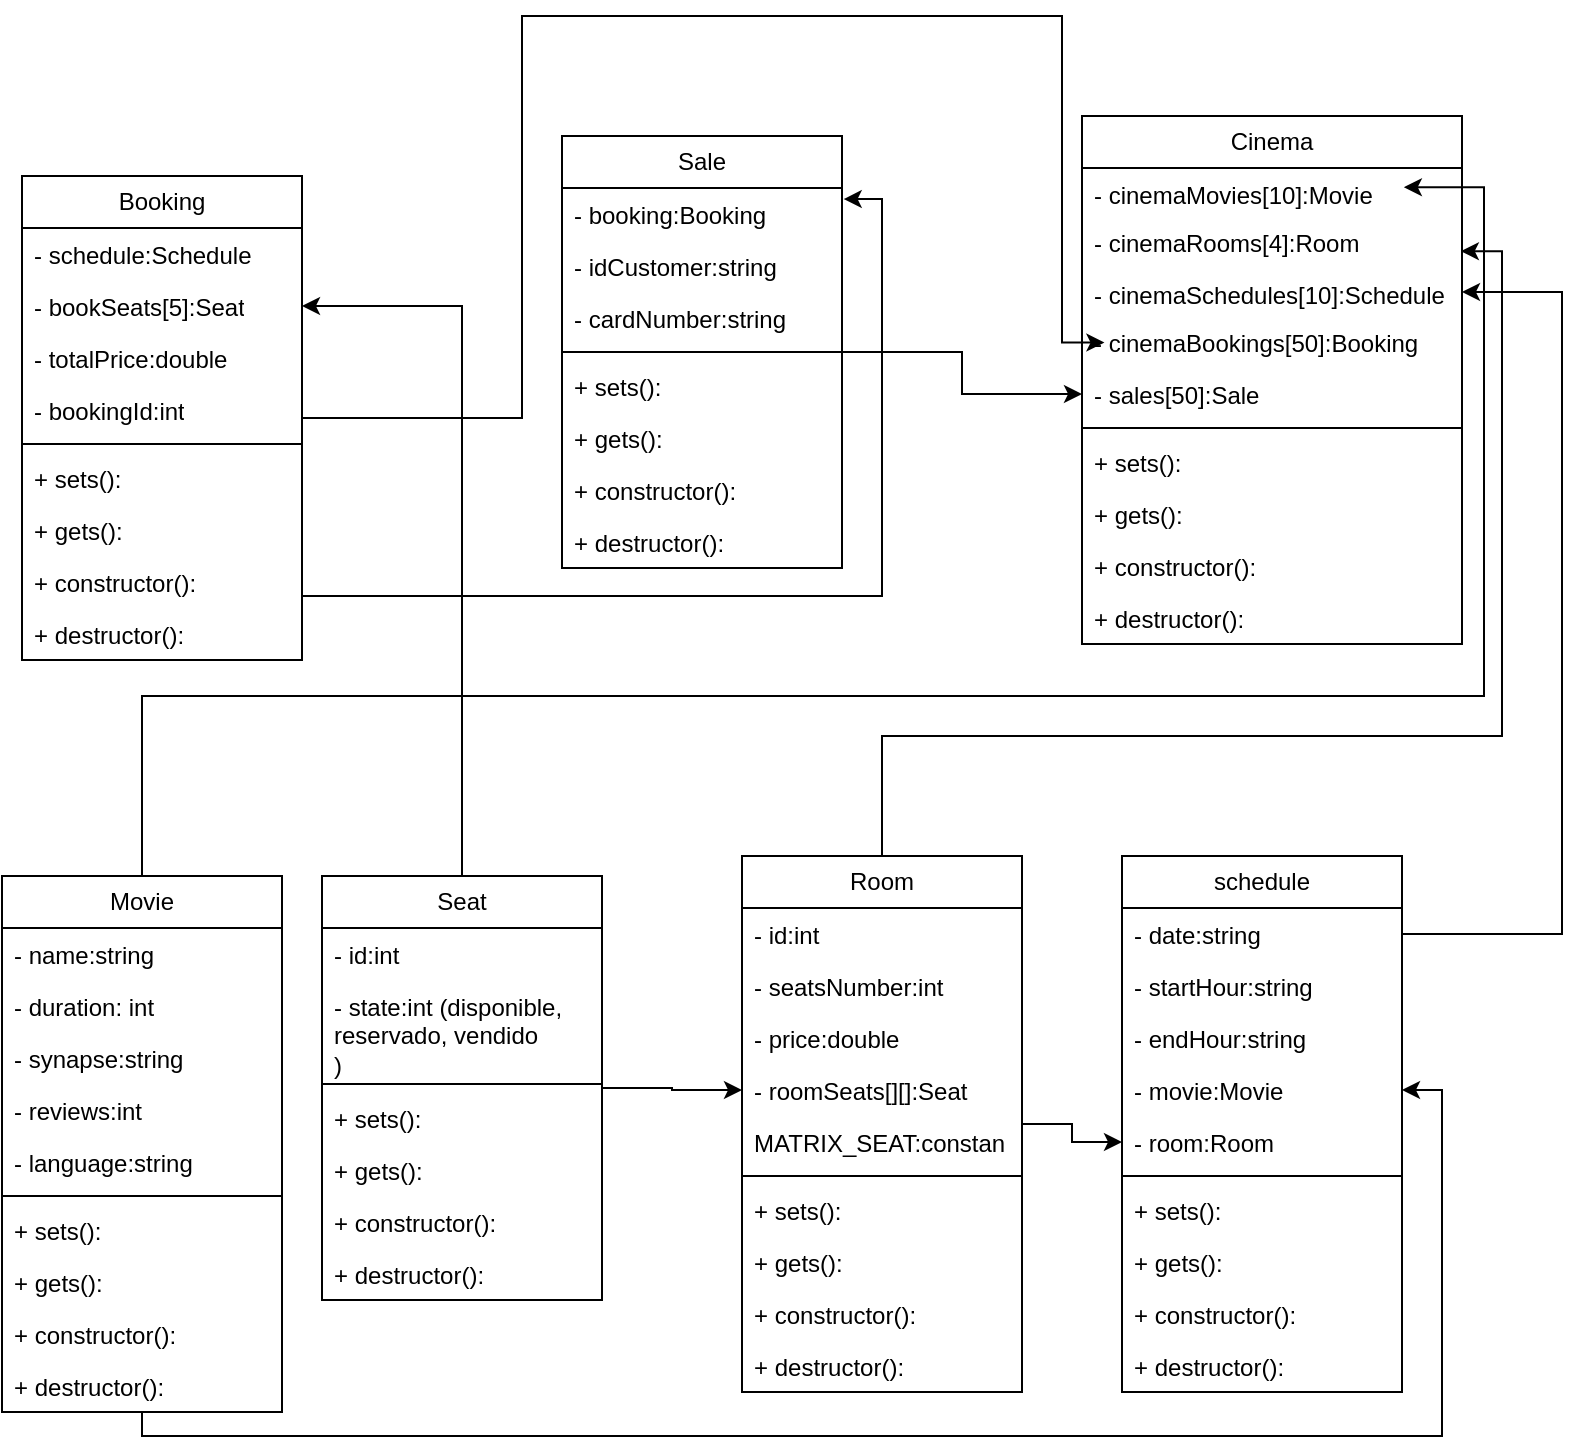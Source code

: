 <mxfile version="24.7.7">
  <diagram name="Page-1" id="FKZPfsuPANJ3V0UUk2Ly">
    <mxGraphModel dx="1050" dy="1669" grid="1" gridSize="10" guides="1" tooltips="1" connect="1" arrows="1" fold="1" page="1" pageScale="1" pageWidth="850" pageHeight="1100" math="0" shadow="0">
      <root>
        <mxCell id="0" />
        <mxCell id="1" parent="0" />
        <mxCell id="31zZyvUoSJugWrLI4tre-92" style="edgeStyle=orthogonalEdgeStyle;rounded=0;orthogonalLoop=1;jettySize=auto;html=1;entryX=0.847;entryY=0.399;entryDx=0;entryDy=0;exitX=0.5;exitY=0;exitDx=0;exitDy=0;entryPerimeter=0;" edge="1" parent="1" source="31zZyvUoSJugWrLI4tre-1" target="31zZyvUoSJugWrLI4tre-81">
          <mxGeometry relative="1" as="geometry">
            <mxPoint x="100" y="-38" as="sourcePoint" />
            <mxPoint x="760" y="-380.0" as="targetPoint" />
            <Array as="points">
              <mxPoint x="90" y="-70" />
              <mxPoint x="761" y="-70" />
              <mxPoint x="761" y="-324" />
            </Array>
          </mxGeometry>
        </mxCell>
        <mxCell id="31zZyvUoSJugWrLI4tre-1" value="Movie" style="swimlane;fontStyle=0;childLayout=stackLayout;horizontal=1;startSize=26;fillColor=none;horizontalStack=0;resizeParent=1;resizeParentMax=0;resizeLast=0;collapsible=1;marginBottom=0;whiteSpace=wrap;html=1;" vertex="1" parent="1">
          <mxGeometry x="20" y="20" width="140" height="268" as="geometry">
            <mxRectangle x="20" y="20" width="70" height="30" as="alternateBounds" />
          </mxGeometry>
        </mxCell>
        <mxCell id="31zZyvUoSJugWrLI4tre-26" value="- name:string" style="text;strokeColor=none;fillColor=none;align=left;verticalAlign=top;spacingLeft=4;spacingRight=4;overflow=hidden;rotatable=0;points=[[0,0.5],[1,0.5]];portConstraint=eastwest;whiteSpace=wrap;html=1;" vertex="1" parent="31zZyvUoSJugWrLI4tre-1">
          <mxGeometry y="26" width="140" height="26" as="geometry" />
        </mxCell>
        <mxCell id="31zZyvUoSJugWrLI4tre-7" value="- duration: int&lt;div&gt;&lt;br&gt;&lt;/div&gt;" style="text;strokeColor=none;fillColor=none;align=left;verticalAlign=top;spacingLeft=4;spacingRight=4;overflow=hidden;rotatable=0;points=[[0,0.5],[1,0.5]];portConstraint=eastwest;whiteSpace=wrap;html=1;" vertex="1" parent="31zZyvUoSJugWrLI4tre-1">
          <mxGeometry y="52" width="140" height="26" as="geometry" />
        </mxCell>
        <mxCell id="31zZyvUoSJugWrLI4tre-9" value="- synapse:string" style="text;strokeColor=none;fillColor=none;align=left;verticalAlign=top;spacingLeft=4;spacingRight=4;overflow=hidden;rotatable=0;points=[[0,0.5],[1,0.5]];portConstraint=eastwest;whiteSpace=wrap;html=1;" vertex="1" parent="31zZyvUoSJugWrLI4tre-1">
          <mxGeometry y="78" width="140" height="26" as="geometry" />
        </mxCell>
        <mxCell id="31zZyvUoSJugWrLI4tre-10" value="- reviews:int" style="text;strokeColor=none;fillColor=none;align=left;verticalAlign=top;spacingLeft=4;spacingRight=4;overflow=hidden;rotatable=0;points=[[0,0.5],[1,0.5]];portConstraint=eastwest;whiteSpace=wrap;html=1;" vertex="1" parent="31zZyvUoSJugWrLI4tre-1">
          <mxGeometry y="104" width="140" height="26" as="geometry" />
        </mxCell>
        <mxCell id="31zZyvUoSJugWrLI4tre-8" value="- language:string" style="text;strokeColor=none;fillColor=none;align=left;verticalAlign=top;spacingLeft=4;spacingRight=4;overflow=hidden;rotatable=0;points=[[0,0.5],[1,0.5]];portConstraint=eastwest;whiteSpace=wrap;html=1;" vertex="1" parent="31zZyvUoSJugWrLI4tre-1">
          <mxGeometry y="130" width="140" height="26" as="geometry" />
        </mxCell>
        <mxCell id="31zZyvUoSJugWrLI4tre-6" value="" style="line;strokeWidth=1;fillColor=none;align=left;verticalAlign=middle;spacingTop=-1;spacingLeft=3;spacingRight=3;rotatable=0;labelPosition=right;points=[];portConstraint=eastwest;strokeColor=inherit;" vertex="1" parent="31zZyvUoSJugWrLI4tre-1">
          <mxGeometry y="156" width="140" height="8" as="geometry" />
        </mxCell>
        <mxCell id="31zZyvUoSJugWrLI4tre-3" value="+ sets():" style="text;strokeColor=none;fillColor=none;align=left;verticalAlign=top;spacingLeft=4;spacingRight=4;overflow=hidden;rotatable=0;points=[[0,0.5],[1,0.5]];portConstraint=eastwest;whiteSpace=wrap;html=1;" vertex="1" parent="31zZyvUoSJugWrLI4tre-1">
          <mxGeometry y="164" width="140" height="26" as="geometry" />
        </mxCell>
        <mxCell id="31zZyvUoSJugWrLI4tre-12" value="+ gets():" style="text;strokeColor=none;fillColor=none;align=left;verticalAlign=top;spacingLeft=4;spacingRight=4;overflow=hidden;rotatable=0;points=[[0,0.5],[1,0.5]];portConstraint=eastwest;whiteSpace=wrap;html=1;" vertex="1" parent="31zZyvUoSJugWrLI4tre-1">
          <mxGeometry y="190" width="140" height="26" as="geometry" />
        </mxCell>
        <mxCell id="31zZyvUoSJugWrLI4tre-11" value="+ constructor():" style="text;strokeColor=none;fillColor=none;align=left;verticalAlign=top;spacingLeft=4;spacingRight=4;overflow=hidden;rotatable=0;points=[[0,0.5],[1,0.5]];portConstraint=eastwest;whiteSpace=wrap;html=1;" vertex="1" parent="31zZyvUoSJugWrLI4tre-1">
          <mxGeometry y="216" width="140" height="26" as="geometry" />
        </mxCell>
        <mxCell id="31zZyvUoSJugWrLI4tre-4" value="+ destructor():" style="text;strokeColor=none;fillColor=none;align=left;verticalAlign=top;spacingLeft=4;spacingRight=4;overflow=hidden;rotatable=0;points=[[0,0.5],[1,0.5]];portConstraint=eastwest;whiteSpace=wrap;html=1;" vertex="1" parent="31zZyvUoSJugWrLI4tre-1">
          <mxGeometry y="242" width="140" height="26" as="geometry" />
        </mxCell>
        <mxCell id="31zZyvUoSJugWrLI4tre-42" style="edgeStyle=orthogonalEdgeStyle;rounded=0;orthogonalLoop=1;jettySize=auto;html=1;" edge="1" parent="1" source="31zZyvUoSJugWrLI4tre-15" target="31zZyvUoSJugWrLI4tre-32">
          <mxGeometry relative="1" as="geometry" />
        </mxCell>
        <mxCell id="31zZyvUoSJugWrLI4tre-67" style="edgeStyle=orthogonalEdgeStyle;rounded=0;orthogonalLoop=1;jettySize=auto;html=1;" edge="1" parent="1" source="31zZyvUoSJugWrLI4tre-15" target="31zZyvUoSJugWrLI4tre-58">
          <mxGeometry relative="1" as="geometry" />
        </mxCell>
        <mxCell id="31zZyvUoSJugWrLI4tre-15" value="Seat" style="swimlane;fontStyle=0;childLayout=stackLayout;horizontal=1;startSize=26;fillColor=none;horizontalStack=0;resizeParent=1;resizeParentMax=0;resizeLast=0;collapsible=1;marginBottom=0;whiteSpace=wrap;html=1;" vertex="1" parent="1">
          <mxGeometry x="180" y="20" width="140" height="212" as="geometry" />
        </mxCell>
        <mxCell id="31zZyvUoSJugWrLI4tre-2" value="- id:int" style="text;strokeColor=none;fillColor=none;align=left;verticalAlign=top;spacingLeft=4;spacingRight=4;overflow=hidden;rotatable=0;points=[[0,0.5],[1,0.5]];portConstraint=eastwest;whiteSpace=wrap;html=1;" vertex="1" parent="31zZyvUoSJugWrLI4tre-15">
          <mxGeometry y="26" width="140" height="26" as="geometry" />
        </mxCell>
        <mxCell id="31zZyvUoSJugWrLI4tre-17" value="- state:int (disponible, reservado, vendido&lt;div&gt;)&lt;div&gt;&lt;br&gt;&lt;/div&gt;&lt;/div&gt;" style="text;strokeColor=none;fillColor=none;align=left;verticalAlign=top;spacingLeft=4;spacingRight=4;overflow=hidden;rotatable=0;points=[[0,0.5],[1,0.5]];portConstraint=eastwest;whiteSpace=wrap;html=1;" vertex="1" parent="31zZyvUoSJugWrLI4tre-15">
          <mxGeometry y="52" width="140" height="48" as="geometry" />
        </mxCell>
        <mxCell id="31zZyvUoSJugWrLI4tre-21" value="" style="line;strokeWidth=1;fillColor=none;align=left;verticalAlign=middle;spacingTop=-1;spacingLeft=3;spacingRight=3;rotatable=0;labelPosition=right;points=[];portConstraint=eastwest;strokeColor=inherit;" vertex="1" parent="31zZyvUoSJugWrLI4tre-15">
          <mxGeometry y="100" width="140" height="8" as="geometry" />
        </mxCell>
        <mxCell id="31zZyvUoSJugWrLI4tre-22" value="+ sets():" style="text;strokeColor=none;fillColor=none;align=left;verticalAlign=top;spacingLeft=4;spacingRight=4;overflow=hidden;rotatable=0;points=[[0,0.5],[1,0.5]];portConstraint=eastwest;whiteSpace=wrap;html=1;" vertex="1" parent="31zZyvUoSJugWrLI4tre-15">
          <mxGeometry y="108" width="140" height="26" as="geometry" />
        </mxCell>
        <mxCell id="31zZyvUoSJugWrLI4tre-23" value="+ gets():" style="text;strokeColor=none;fillColor=none;align=left;verticalAlign=top;spacingLeft=4;spacingRight=4;overflow=hidden;rotatable=0;points=[[0,0.5],[1,0.5]];portConstraint=eastwest;whiteSpace=wrap;html=1;" vertex="1" parent="31zZyvUoSJugWrLI4tre-15">
          <mxGeometry y="134" width="140" height="26" as="geometry" />
        </mxCell>
        <mxCell id="31zZyvUoSJugWrLI4tre-24" value="+ constructor():" style="text;strokeColor=none;fillColor=none;align=left;verticalAlign=top;spacingLeft=4;spacingRight=4;overflow=hidden;rotatable=0;points=[[0,0.5],[1,0.5]];portConstraint=eastwest;whiteSpace=wrap;html=1;" vertex="1" parent="31zZyvUoSJugWrLI4tre-15">
          <mxGeometry y="160" width="140" height="26" as="geometry" />
        </mxCell>
        <mxCell id="31zZyvUoSJugWrLI4tre-25" value="+ destructor():" style="text;strokeColor=none;fillColor=none;align=left;verticalAlign=top;spacingLeft=4;spacingRight=4;overflow=hidden;rotatable=0;points=[[0,0.5],[1,0.5]];portConstraint=eastwest;whiteSpace=wrap;html=1;" vertex="1" parent="31zZyvUoSJugWrLI4tre-15">
          <mxGeometry y="186" width="140" height="26" as="geometry" />
        </mxCell>
        <mxCell id="31zZyvUoSJugWrLI4tre-54" style="edgeStyle=orthogonalEdgeStyle;rounded=0;orthogonalLoop=1;jettySize=auto;html=1;" edge="1" parent="1" source="31zZyvUoSJugWrLI4tre-28" target="31zZyvUoSJugWrLI4tre-48">
          <mxGeometry relative="1" as="geometry" />
        </mxCell>
        <mxCell id="31zZyvUoSJugWrLI4tre-28" value="Room" style="swimlane;fontStyle=0;childLayout=stackLayout;horizontal=1;startSize=26;fillColor=none;horizontalStack=0;resizeParent=1;resizeParentMax=0;resizeLast=0;collapsible=1;marginBottom=0;whiteSpace=wrap;html=1;" vertex="1" parent="1">
          <mxGeometry x="390" y="10" width="140" height="268" as="geometry">
            <mxRectangle x="20" y="20" width="70" height="30" as="alternateBounds" />
          </mxGeometry>
        </mxCell>
        <mxCell id="31zZyvUoSJugWrLI4tre-29" value="- id:int" style="text;strokeColor=none;fillColor=none;align=left;verticalAlign=top;spacingLeft=4;spacingRight=4;overflow=hidden;rotatable=0;points=[[0,0.5],[1,0.5]];portConstraint=eastwest;whiteSpace=wrap;html=1;" vertex="1" parent="31zZyvUoSJugWrLI4tre-28">
          <mxGeometry y="26" width="140" height="26" as="geometry" />
        </mxCell>
        <mxCell id="31zZyvUoSJugWrLI4tre-30" value="- seatsNumber:int&lt;div&gt;&lt;br&gt;&lt;/div&gt;" style="text;strokeColor=none;fillColor=none;align=left;verticalAlign=top;spacingLeft=4;spacingRight=4;overflow=hidden;rotatable=0;points=[[0,0.5],[1,0.5]];portConstraint=eastwest;whiteSpace=wrap;html=1;" vertex="1" parent="31zZyvUoSJugWrLI4tre-28">
          <mxGeometry y="52" width="140" height="26" as="geometry" />
        </mxCell>
        <mxCell id="31zZyvUoSJugWrLI4tre-31" value="- price:double" style="text;strokeColor=none;fillColor=none;align=left;verticalAlign=top;spacingLeft=4;spacingRight=4;overflow=hidden;rotatable=0;points=[[0,0.5],[1,0.5]];portConstraint=eastwest;whiteSpace=wrap;html=1;" vertex="1" parent="31zZyvUoSJugWrLI4tre-28">
          <mxGeometry y="78" width="140" height="26" as="geometry" />
        </mxCell>
        <mxCell id="31zZyvUoSJugWrLI4tre-32" value="- roomSeats[][]:Seat" style="text;strokeColor=none;fillColor=none;align=left;verticalAlign=top;spacingLeft=4;spacingRight=4;overflow=hidden;rotatable=0;points=[[0,0.5],[1,0.5]];portConstraint=eastwest;whiteSpace=wrap;html=1;" vertex="1" parent="31zZyvUoSJugWrLI4tre-28">
          <mxGeometry y="104" width="140" height="26" as="geometry" />
        </mxCell>
        <mxCell id="31zZyvUoSJugWrLI4tre-33" value="MATRIX_SEAT:constan" style="text;strokeColor=none;fillColor=none;align=left;verticalAlign=top;spacingLeft=4;spacingRight=4;overflow=hidden;rotatable=0;points=[[0,0.5],[1,0.5]];portConstraint=eastwest;whiteSpace=wrap;html=1;" vertex="1" parent="31zZyvUoSJugWrLI4tre-28">
          <mxGeometry y="130" width="140" height="26" as="geometry" />
        </mxCell>
        <mxCell id="31zZyvUoSJugWrLI4tre-34" value="" style="line;strokeWidth=1;fillColor=none;align=left;verticalAlign=middle;spacingTop=-1;spacingLeft=3;spacingRight=3;rotatable=0;labelPosition=right;points=[];portConstraint=eastwest;strokeColor=inherit;" vertex="1" parent="31zZyvUoSJugWrLI4tre-28">
          <mxGeometry y="156" width="140" height="8" as="geometry" />
        </mxCell>
        <mxCell id="31zZyvUoSJugWrLI4tre-35" value="+ sets():" style="text;strokeColor=none;fillColor=none;align=left;verticalAlign=top;spacingLeft=4;spacingRight=4;overflow=hidden;rotatable=0;points=[[0,0.5],[1,0.5]];portConstraint=eastwest;whiteSpace=wrap;html=1;" vertex="1" parent="31zZyvUoSJugWrLI4tre-28">
          <mxGeometry y="164" width="140" height="26" as="geometry" />
        </mxCell>
        <mxCell id="31zZyvUoSJugWrLI4tre-36" value="+ gets():" style="text;strokeColor=none;fillColor=none;align=left;verticalAlign=top;spacingLeft=4;spacingRight=4;overflow=hidden;rotatable=0;points=[[0,0.5],[1,0.5]];portConstraint=eastwest;whiteSpace=wrap;html=1;" vertex="1" parent="31zZyvUoSJugWrLI4tre-28">
          <mxGeometry y="190" width="140" height="26" as="geometry" />
        </mxCell>
        <mxCell id="31zZyvUoSJugWrLI4tre-37" value="+ constructor():" style="text;strokeColor=none;fillColor=none;align=left;verticalAlign=top;spacingLeft=4;spacingRight=4;overflow=hidden;rotatable=0;points=[[0,0.5],[1,0.5]];portConstraint=eastwest;whiteSpace=wrap;html=1;" vertex="1" parent="31zZyvUoSJugWrLI4tre-28">
          <mxGeometry y="216" width="140" height="26" as="geometry" />
        </mxCell>
        <mxCell id="31zZyvUoSJugWrLI4tre-38" value="+ destructor():" style="text;strokeColor=none;fillColor=none;align=left;verticalAlign=top;spacingLeft=4;spacingRight=4;overflow=hidden;rotatable=0;points=[[0,0.5],[1,0.5]];portConstraint=eastwest;whiteSpace=wrap;html=1;" vertex="1" parent="31zZyvUoSJugWrLI4tre-28">
          <mxGeometry y="242" width="140" height="26" as="geometry" />
        </mxCell>
        <mxCell id="31zZyvUoSJugWrLI4tre-43" value="schedule" style="swimlane;fontStyle=0;childLayout=stackLayout;horizontal=1;startSize=26;fillColor=none;horizontalStack=0;resizeParent=1;resizeParentMax=0;resizeLast=0;collapsible=1;marginBottom=0;whiteSpace=wrap;html=1;" vertex="1" parent="1">
          <mxGeometry x="580" y="10" width="140" height="268" as="geometry">
            <mxRectangle x="20" y="20" width="70" height="30" as="alternateBounds" />
          </mxGeometry>
        </mxCell>
        <mxCell id="31zZyvUoSJugWrLI4tre-44" value="- date:string" style="text;strokeColor=none;fillColor=none;align=left;verticalAlign=top;spacingLeft=4;spacingRight=4;overflow=hidden;rotatable=0;points=[[0,0.5],[1,0.5]];portConstraint=eastwest;whiteSpace=wrap;html=1;" vertex="1" parent="31zZyvUoSJugWrLI4tre-43">
          <mxGeometry y="26" width="140" height="26" as="geometry" />
        </mxCell>
        <mxCell id="31zZyvUoSJugWrLI4tre-45" value="&lt;div&gt;- startHour:string&lt;/div&gt;" style="text;strokeColor=none;fillColor=none;align=left;verticalAlign=top;spacingLeft=4;spacingRight=4;overflow=hidden;rotatable=0;points=[[0,0.5],[1,0.5]];portConstraint=eastwest;whiteSpace=wrap;html=1;" vertex="1" parent="31zZyvUoSJugWrLI4tre-43">
          <mxGeometry y="52" width="140" height="26" as="geometry" />
        </mxCell>
        <mxCell id="31zZyvUoSJugWrLI4tre-46" value="- endHour:string" style="text;strokeColor=none;fillColor=none;align=left;verticalAlign=top;spacingLeft=4;spacingRight=4;overflow=hidden;rotatable=0;points=[[0,0.5],[1,0.5]];portConstraint=eastwest;whiteSpace=wrap;html=1;" vertex="1" parent="31zZyvUoSJugWrLI4tre-43">
          <mxGeometry y="78" width="140" height="26" as="geometry" />
        </mxCell>
        <mxCell id="31zZyvUoSJugWrLI4tre-47" value="- movie:Movie" style="text;strokeColor=none;fillColor=none;align=left;verticalAlign=top;spacingLeft=4;spacingRight=4;overflow=hidden;rotatable=0;points=[[0,0.5],[1,0.5]];portConstraint=eastwest;whiteSpace=wrap;html=1;" vertex="1" parent="31zZyvUoSJugWrLI4tre-43">
          <mxGeometry y="104" width="140" height="26" as="geometry" />
        </mxCell>
        <mxCell id="31zZyvUoSJugWrLI4tre-48" value="- room:Room" style="text;strokeColor=none;fillColor=none;align=left;verticalAlign=top;spacingLeft=4;spacingRight=4;overflow=hidden;rotatable=0;points=[[0,0.5],[1,0.5]];portConstraint=eastwest;whiteSpace=wrap;html=1;" vertex="1" parent="31zZyvUoSJugWrLI4tre-43">
          <mxGeometry y="130" width="140" height="26" as="geometry" />
        </mxCell>
        <mxCell id="31zZyvUoSJugWrLI4tre-49" value="" style="line;strokeWidth=1;fillColor=none;align=left;verticalAlign=middle;spacingTop=-1;spacingLeft=3;spacingRight=3;rotatable=0;labelPosition=right;points=[];portConstraint=eastwest;strokeColor=inherit;" vertex="1" parent="31zZyvUoSJugWrLI4tre-43">
          <mxGeometry y="156" width="140" height="8" as="geometry" />
        </mxCell>
        <mxCell id="31zZyvUoSJugWrLI4tre-50" value="+ sets():" style="text;strokeColor=none;fillColor=none;align=left;verticalAlign=top;spacingLeft=4;spacingRight=4;overflow=hidden;rotatable=0;points=[[0,0.5],[1,0.5]];portConstraint=eastwest;whiteSpace=wrap;html=1;" vertex="1" parent="31zZyvUoSJugWrLI4tre-43">
          <mxGeometry y="164" width="140" height="26" as="geometry" />
        </mxCell>
        <mxCell id="31zZyvUoSJugWrLI4tre-51" value="+ gets():" style="text;strokeColor=none;fillColor=none;align=left;verticalAlign=top;spacingLeft=4;spacingRight=4;overflow=hidden;rotatable=0;points=[[0,0.5],[1,0.5]];portConstraint=eastwest;whiteSpace=wrap;html=1;" vertex="1" parent="31zZyvUoSJugWrLI4tre-43">
          <mxGeometry y="190" width="140" height="26" as="geometry" />
        </mxCell>
        <mxCell id="31zZyvUoSJugWrLI4tre-52" value="+ constructor():" style="text;strokeColor=none;fillColor=none;align=left;verticalAlign=top;spacingLeft=4;spacingRight=4;overflow=hidden;rotatable=0;points=[[0,0.5],[1,0.5]];portConstraint=eastwest;whiteSpace=wrap;html=1;" vertex="1" parent="31zZyvUoSJugWrLI4tre-43">
          <mxGeometry y="216" width="140" height="26" as="geometry" />
        </mxCell>
        <mxCell id="31zZyvUoSJugWrLI4tre-53" value="+ destructor():" style="text;strokeColor=none;fillColor=none;align=left;verticalAlign=top;spacingLeft=4;spacingRight=4;overflow=hidden;rotatable=0;points=[[0,0.5],[1,0.5]];portConstraint=eastwest;whiteSpace=wrap;html=1;" vertex="1" parent="31zZyvUoSJugWrLI4tre-43">
          <mxGeometry y="242" width="140" height="26" as="geometry" />
        </mxCell>
        <mxCell id="31zZyvUoSJugWrLI4tre-55" style="edgeStyle=orthogonalEdgeStyle;rounded=0;orthogonalLoop=1;jettySize=auto;html=1;entryX=1;entryY=0.5;entryDx=0;entryDy=0;" edge="1" parent="1" source="31zZyvUoSJugWrLI4tre-4" target="31zZyvUoSJugWrLI4tre-47">
          <mxGeometry relative="1" as="geometry">
            <Array as="points">
              <mxPoint x="90" y="300" />
              <mxPoint x="740" y="300" />
              <mxPoint x="740" y="127" />
            </Array>
          </mxGeometry>
        </mxCell>
        <mxCell id="31zZyvUoSJugWrLI4tre-56" value="Booking" style="swimlane;fontStyle=0;childLayout=stackLayout;horizontal=1;startSize=26;fillColor=none;horizontalStack=0;resizeParent=1;resizeParentMax=0;resizeLast=0;collapsible=1;marginBottom=0;whiteSpace=wrap;html=1;" vertex="1" parent="1">
          <mxGeometry x="30" y="-330" width="140" height="242" as="geometry">
            <mxRectangle x="20" y="20" width="70" height="30" as="alternateBounds" />
          </mxGeometry>
        </mxCell>
        <mxCell id="31zZyvUoSJugWrLI4tre-57" value="- schedule:Schedule" style="text;strokeColor=none;fillColor=none;align=left;verticalAlign=top;spacingLeft=4;spacingRight=4;overflow=hidden;rotatable=0;points=[[0,0.5],[1,0.5]];portConstraint=eastwest;whiteSpace=wrap;html=1;" vertex="1" parent="31zZyvUoSJugWrLI4tre-56">
          <mxGeometry y="26" width="140" height="26" as="geometry" />
        </mxCell>
        <mxCell id="31zZyvUoSJugWrLI4tre-58" value="&lt;div&gt;- bookSeats[5]:Seat&lt;/div&gt;" style="text;strokeColor=none;fillColor=none;align=left;verticalAlign=top;spacingLeft=4;spacingRight=4;overflow=hidden;rotatable=0;points=[[0,0.5],[1,0.5]];portConstraint=eastwest;whiteSpace=wrap;html=1;" vertex="1" parent="31zZyvUoSJugWrLI4tre-56">
          <mxGeometry y="52" width="140" height="26" as="geometry" />
        </mxCell>
        <mxCell id="31zZyvUoSJugWrLI4tre-59" value="- totalPrice:double" style="text;strokeColor=none;fillColor=none;align=left;verticalAlign=top;spacingLeft=4;spacingRight=4;overflow=hidden;rotatable=0;points=[[0,0.5],[1,0.5]];portConstraint=eastwest;whiteSpace=wrap;html=1;" vertex="1" parent="31zZyvUoSJugWrLI4tre-56">
          <mxGeometry y="78" width="140" height="26" as="geometry" />
        </mxCell>
        <mxCell id="31zZyvUoSJugWrLI4tre-60" value="- bookingId:int" style="text;strokeColor=none;fillColor=none;align=left;verticalAlign=top;spacingLeft=4;spacingRight=4;overflow=hidden;rotatable=0;points=[[0,0.5],[1,0.5]];portConstraint=eastwest;whiteSpace=wrap;html=1;" vertex="1" parent="31zZyvUoSJugWrLI4tre-56">
          <mxGeometry y="104" width="140" height="26" as="geometry" />
        </mxCell>
        <mxCell id="31zZyvUoSJugWrLI4tre-62" value="" style="line;strokeWidth=1;fillColor=none;align=left;verticalAlign=middle;spacingTop=-1;spacingLeft=3;spacingRight=3;rotatable=0;labelPosition=right;points=[];portConstraint=eastwest;strokeColor=inherit;" vertex="1" parent="31zZyvUoSJugWrLI4tre-56">
          <mxGeometry y="130" width="140" height="8" as="geometry" />
        </mxCell>
        <mxCell id="31zZyvUoSJugWrLI4tre-63" value="+ sets():" style="text;strokeColor=none;fillColor=none;align=left;verticalAlign=top;spacingLeft=4;spacingRight=4;overflow=hidden;rotatable=0;points=[[0,0.5],[1,0.5]];portConstraint=eastwest;whiteSpace=wrap;html=1;" vertex="1" parent="31zZyvUoSJugWrLI4tre-56">
          <mxGeometry y="138" width="140" height="26" as="geometry" />
        </mxCell>
        <mxCell id="31zZyvUoSJugWrLI4tre-64" value="+ gets():" style="text;strokeColor=none;fillColor=none;align=left;verticalAlign=top;spacingLeft=4;spacingRight=4;overflow=hidden;rotatable=0;points=[[0,0.5],[1,0.5]];portConstraint=eastwest;whiteSpace=wrap;html=1;" vertex="1" parent="31zZyvUoSJugWrLI4tre-56">
          <mxGeometry y="164" width="140" height="26" as="geometry" />
        </mxCell>
        <mxCell id="31zZyvUoSJugWrLI4tre-65" value="+ constructor():" style="text;strokeColor=none;fillColor=none;align=left;verticalAlign=top;spacingLeft=4;spacingRight=4;overflow=hidden;rotatable=0;points=[[0,0.5],[1,0.5]];portConstraint=eastwest;whiteSpace=wrap;html=1;" vertex="1" parent="31zZyvUoSJugWrLI4tre-56">
          <mxGeometry y="190" width="140" height="26" as="geometry" />
        </mxCell>
        <mxCell id="31zZyvUoSJugWrLI4tre-66" value="+ destructor():" style="text;strokeColor=none;fillColor=none;align=left;verticalAlign=top;spacingLeft=4;spacingRight=4;overflow=hidden;rotatable=0;points=[[0,0.5],[1,0.5]];portConstraint=eastwest;whiteSpace=wrap;html=1;" vertex="1" parent="31zZyvUoSJugWrLI4tre-56">
          <mxGeometry y="216" width="140" height="26" as="geometry" />
        </mxCell>
        <mxCell id="31zZyvUoSJugWrLI4tre-91" style="edgeStyle=orthogonalEdgeStyle;rounded=0;orthogonalLoop=1;jettySize=auto;html=1;" edge="1" parent="1" source="31zZyvUoSJugWrLI4tre-68" target="31zZyvUoSJugWrLI4tre-85">
          <mxGeometry relative="1" as="geometry" />
        </mxCell>
        <mxCell id="31zZyvUoSJugWrLI4tre-68" value="Sale" style="swimlane;fontStyle=0;childLayout=stackLayout;horizontal=1;startSize=26;fillColor=none;horizontalStack=0;resizeParent=1;resizeParentMax=0;resizeLast=0;collapsible=1;marginBottom=0;whiteSpace=wrap;html=1;" vertex="1" parent="1">
          <mxGeometry x="300" y="-350" width="140" height="216" as="geometry">
            <mxRectangle x="20" y="20" width="70" height="30" as="alternateBounds" />
          </mxGeometry>
        </mxCell>
        <mxCell id="31zZyvUoSJugWrLI4tre-69" value="- booking:Booking" style="text;strokeColor=none;fillColor=none;align=left;verticalAlign=top;spacingLeft=4;spacingRight=4;overflow=hidden;rotatable=0;points=[[0,0.5],[1,0.5]];portConstraint=eastwest;whiteSpace=wrap;html=1;" vertex="1" parent="31zZyvUoSJugWrLI4tre-68">
          <mxGeometry y="26" width="140" height="26" as="geometry" />
        </mxCell>
        <mxCell id="31zZyvUoSJugWrLI4tre-70" value="&lt;div&gt;- idCustomer:string&lt;/div&gt;" style="text;strokeColor=none;fillColor=none;align=left;verticalAlign=top;spacingLeft=4;spacingRight=4;overflow=hidden;rotatable=0;points=[[0,0.5],[1,0.5]];portConstraint=eastwest;whiteSpace=wrap;html=1;" vertex="1" parent="31zZyvUoSJugWrLI4tre-68">
          <mxGeometry y="52" width="140" height="26" as="geometry" />
        </mxCell>
        <mxCell id="31zZyvUoSJugWrLI4tre-71" value="- cardNumber:string" style="text;strokeColor=none;fillColor=none;align=left;verticalAlign=top;spacingLeft=4;spacingRight=4;overflow=hidden;rotatable=0;points=[[0,0.5],[1,0.5]];portConstraint=eastwest;whiteSpace=wrap;html=1;" vertex="1" parent="31zZyvUoSJugWrLI4tre-68">
          <mxGeometry y="78" width="140" height="26" as="geometry" />
        </mxCell>
        <mxCell id="31zZyvUoSJugWrLI4tre-74" value="" style="line;strokeWidth=1;fillColor=none;align=left;verticalAlign=middle;spacingTop=-1;spacingLeft=3;spacingRight=3;rotatable=0;labelPosition=right;points=[];portConstraint=eastwest;strokeColor=inherit;" vertex="1" parent="31zZyvUoSJugWrLI4tre-68">
          <mxGeometry y="104" width="140" height="8" as="geometry" />
        </mxCell>
        <mxCell id="31zZyvUoSJugWrLI4tre-75" value="+ sets():" style="text;strokeColor=none;fillColor=none;align=left;verticalAlign=top;spacingLeft=4;spacingRight=4;overflow=hidden;rotatable=0;points=[[0,0.5],[1,0.5]];portConstraint=eastwest;whiteSpace=wrap;html=1;" vertex="1" parent="31zZyvUoSJugWrLI4tre-68">
          <mxGeometry y="112" width="140" height="26" as="geometry" />
        </mxCell>
        <mxCell id="31zZyvUoSJugWrLI4tre-76" value="+ gets():" style="text;strokeColor=none;fillColor=none;align=left;verticalAlign=top;spacingLeft=4;spacingRight=4;overflow=hidden;rotatable=0;points=[[0,0.5],[1,0.5]];portConstraint=eastwest;whiteSpace=wrap;html=1;" vertex="1" parent="31zZyvUoSJugWrLI4tre-68">
          <mxGeometry y="138" width="140" height="26" as="geometry" />
        </mxCell>
        <mxCell id="31zZyvUoSJugWrLI4tre-77" value="+ constructor():" style="text;strokeColor=none;fillColor=none;align=left;verticalAlign=top;spacingLeft=4;spacingRight=4;overflow=hidden;rotatable=0;points=[[0,0.5],[1,0.5]];portConstraint=eastwest;whiteSpace=wrap;html=1;" vertex="1" parent="31zZyvUoSJugWrLI4tre-68">
          <mxGeometry y="164" width="140" height="26" as="geometry" />
        </mxCell>
        <mxCell id="31zZyvUoSJugWrLI4tre-78" value="+ destructor():" style="text;strokeColor=none;fillColor=none;align=left;verticalAlign=top;spacingLeft=4;spacingRight=4;overflow=hidden;rotatable=0;points=[[0,0.5],[1,0.5]];portConstraint=eastwest;whiteSpace=wrap;html=1;" vertex="1" parent="31zZyvUoSJugWrLI4tre-68">
          <mxGeometry y="190" width="140" height="26" as="geometry" />
        </mxCell>
        <mxCell id="31zZyvUoSJugWrLI4tre-79" style="edgeStyle=orthogonalEdgeStyle;rounded=0;orthogonalLoop=1;jettySize=auto;html=1;entryX=1.006;entryY=0.212;entryDx=0;entryDy=0;entryPerimeter=0;" edge="1" parent="1" source="31zZyvUoSJugWrLI4tre-56" target="31zZyvUoSJugWrLI4tre-69">
          <mxGeometry relative="1" as="geometry">
            <Array as="points">
              <mxPoint x="460" y="-120" />
              <mxPoint x="460" y="-319" />
            </Array>
          </mxGeometry>
        </mxCell>
        <mxCell id="31zZyvUoSJugWrLI4tre-80" value="Cinema" style="swimlane;fontStyle=0;childLayout=stackLayout;horizontal=1;startSize=26;fillColor=none;horizontalStack=0;resizeParent=1;resizeParentMax=0;resizeLast=0;collapsible=1;marginBottom=0;whiteSpace=wrap;html=1;" vertex="1" parent="1">
          <mxGeometry x="560" y="-360" width="190" height="264" as="geometry">
            <mxRectangle x="20" y="20" width="70" height="30" as="alternateBounds" />
          </mxGeometry>
        </mxCell>
        <mxCell id="31zZyvUoSJugWrLI4tre-81" value="- cinemaMovies[10]:Movie" style="text;strokeColor=none;fillColor=none;align=left;verticalAlign=top;spacingLeft=4;spacingRight=4;overflow=hidden;rotatable=0;points=[[0,0.5],[1,0.5]];portConstraint=eastwest;whiteSpace=wrap;html=1;" vertex="1" parent="31zZyvUoSJugWrLI4tre-80">
          <mxGeometry y="26" width="190" height="24" as="geometry" />
        </mxCell>
        <mxCell id="31zZyvUoSJugWrLI4tre-82" value="&lt;div&gt;- cinemaRooms[4]:Room&lt;/div&gt;" style="text;strokeColor=none;fillColor=none;align=left;verticalAlign=top;spacingLeft=4;spacingRight=4;overflow=hidden;rotatable=0;points=[[0,0.5],[1,0.5]];portConstraint=eastwest;whiteSpace=wrap;html=1;" vertex="1" parent="31zZyvUoSJugWrLI4tre-80">
          <mxGeometry y="50" width="190" height="26" as="geometry" />
        </mxCell>
        <mxCell id="31zZyvUoSJugWrLI4tre-83" value="- cinemaSchedules[10]:Schedule" style="text;strokeColor=none;fillColor=none;align=left;verticalAlign=top;spacingLeft=4;spacingRight=4;overflow=hidden;rotatable=0;points=[[0,0.5],[1,0.5]];portConstraint=eastwest;whiteSpace=wrap;html=1;" vertex="1" parent="31zZyvUoSJugWrLI4tre-80">
          <mxGeometry y="76" width="190" height="24" as="geometry" />
        </mxCell>
        <mxCell id="31zZyvUoSJugWrLI4tre-84" value="- cinemaBookings[50]:Booking" style="text;strokeColor=none;fillColor=none;align=left;verticalAlign=top;spacingLeft=4;spacingRight=4;overflow=hidden;rotatable=0;points=[[0,0.5],[1,0.5]];portConstraint=eastwest;whiteSpace=wrap;html=1;" vertex="1" parent="31zZyvUoSJugWrLI4tre-80">
          <mxGeometry y="100" width="190" height="26" as="geometry" />
        </mxCell>
        <mxCell id="31zZyvUoSJugWrLI4tre-85" value="- sales[50]:Sale" style="text;strokeColor=none;fillColor=none;align=left;verticalAlign=top;spacingLeft=4;spacingRight=4;overflow=hidden;rotatable=0;points=[[0,0.5],[1,0.5]];portConstraint=eastwest;whiteSpace=wrap;html=1;" vertex="1" parent="31zZyvUoSJugWrLI4tre-80">
          <mxGeometry y="126" width="190" height="26" as="geometry" />
        </mxCell>
        <mxCell id="31zZyvUoSJugWrLI4tre-86" value="" style="line;strokeWidth=1;fillColor=none;align=left;verticalAlign=middle;spacingTop=-1;spacingLeft=3;spacingRight=3;rotatable=0;labelPosition=right;points=[];portConstraint=eastwest;strokeColor=inherit;" vertex="1" parent="31zZyvUoSJugWrLI4tre-80">
          <mxGeometry y="152" width="190" height="8" as="geometry" />
        </mxCell>
        <mxCell id="31zZyvUoSJugWrLI4tre-87" value="+ sets():" style="text;strokeColor=none;fillColor=none;align=left;verticalAlign=top;spacingLeft=4;spacingRight=4;overflow=hidden;rotatable=0;points=[[0,0.5],[1,0.5]];portConstraint=eastwest;whiteSpace=wrap;html=1;" vertex="1" parent="31zZyvUoSJugWrLI4tre-80">
          <mxGeometry y="160" width="190" height="26" as="geometry" />
        </mxCell>
        <mxCell id="31zZyvUoSJugWrLI4tre-88" value="+ gets():" style="text;strokeColor=none;fillColor=none;align=left;verticalAlign=top;spacingLeft=4;spacingRight=4;overflow=hidden;rotatable=0;points=[[0,0.5],[1,0.5]];portConstraint=eastwest;whiteSpace=wrap;html=1;" vertex="1" parent="31zZyvUoSJugWrLI4tre-80">
          <mxGeometry y="186" width="190" height="26" as="geometry" />
        </mxCell>
        <mxCell id="31zZyvUoSJugWrLI4tre-89" value="+ constructor():" style="text;strokeColor=none;fillColor=none;align=left;verticalAlign=top;spacingLeft=4;spacingRight=4;overflow=hidden;rotatable=0;points=[[0,0.5],[1,0.5]];portConstraint=eastwest;whiteSpace=wrap;html=1;" vertex="1" parent="31zZyvUoSJugWrLI4tre-80">
          <mxGeometry y="212" width="190" height="26" as="geometry" />
        </mxCell>
        <mxCell id="31zZyvUoSJugWrLI4tre-90" value="+ destructor():" style="text;strokeColor=none;fillColor=none;align=left;verticalAlign=top;spacingLeft=4;spacingRight=4;overflow=hidden;rotatable=0;points=[[0,0.5],[1,0.5]];portConstraint=eastwest;whiteSpace=wrap;html=1;" vertex="1" parent="31zZyvUoSJugWrLI4tre-80">
          <mxGeometry y="238" width="190" height="26" as="geometry" />
        </mxCell>
        <mxCell id="31zZyvUoSJugWrLI4tre-94" style="edgeStyle=orthogonalEdgeStyle;rounded=0;orthogonalLoop=1;jettySize=auto;html=1;entryX=0.997;entryY=-0.351;entryDx=0;entryDy=0;entryPerimeter=0;" edge="1" parent="1" source="31zZyvUoSJugWrLI4tre-28" target="31zZyvUoSJugWrLI4tre-83">
          <mxGeometry relative="1" as="geometry">
            <Array as="points">
              <mxPoint x="460" y="-50" />
              <mxPoint x="770" y="-50" />
              <mxPoint x="770" y="-292" />
            </Array>
          </mxGeometry>
        </mxCell>
        <mxCell id="31zZyvUoSJugWrLI4tre-96" style="edgeStyle=orthogonalEdgeStyle;rounded=0;orthogonalLoop=1;jettySize=auto;html=1;entryX=0.059;entryY=0.511;entryDx=0;entryDy=0;entryPerimeter=0;" edge="1" parent="1" source="31zZyvUoSJugWrLI4tre-56" target="31zZyvUoSJugWrLI4tre-84">
          <mxGeometry relative="1" as="geometry">
            <Array as="points">
              <mxPoint x="280" y="-209" />
              <mxPoint x="280" y="-410" />
              <mxPoint x="550" y="-410" />
              <mxPoint x="550" y="-247" />
            </Array>
          </mxGeometry>
        </mxCell>
        <mxCell id="31zZyvUoSJugWrLI4tre-97" style="edgeStyle=orthogonalEdgeStyle;rounded=0;orthogonalLoop=1;jettySize=auto;html=1;entryX=1;entryY=0.5;entryDx=0;entryDy=0;" edge="1" parent="1" source="31zZyvUoSJugWrLI4tre-44" target="31zZyvUoSJugWrLI4tre-83">
          <mxGeometry relative="1" as="geometry">
            <Array as="points">
              <mxPoint x="800" y="49" />
              <mxPoint x="800" y="-272" />
            </Array>
          </mxGeometry>
        </mxCell>
      </root>
    </mxGraphModel>
  </diagram>
</mxfile>
